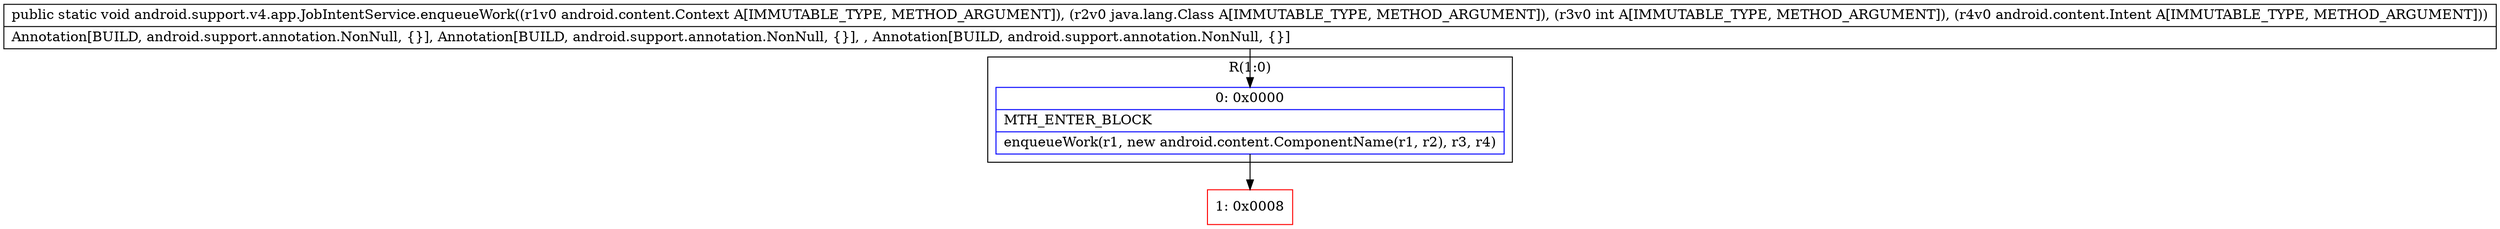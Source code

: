digraph "CFG forandroid.support.v4.app.JobIntentService.enqueueWork(Landroid\/content\/Context;Ljava\/lang\/Class;ILandroid\/content\/Intent;)V" {
subgraph cluster_Region_964343151 {
label = "R(1:0)";
node [shape=record,color=blue];
Node_0 [shape=record,label="{0\:\ 0x0000|MTH_ENTER_BLOCK\l|enqueueWork(r1, new android.content.ComponentName(r1, r2), r3, r4)\l}"];
}
Node_1 [shape=record,color=red,label="{1\:\ 0x0008}"];
MethodNode[shape=record,label="{public static void android.support.v4.app.JobIntentService.enqueueWork((r1v0 android.content.Context A[IMMUTABLE_TYPE, METHOD_ARGUMENT]), (r2v0 java.lang.Class A[IMMUTABLE_TYPE, METHOD_ARGUMENT]), (r3v0 int A[IMMUTABLE_TYPE, METHOD_ARGUMENT]), (r4v0 android.content.Intent A[IMMUTABLE_TYPE, METHOD_ARGUMENT]))  | Annotation[BUILD, android.support.annotation.NonNull, \{\}], Annotation[BUILD, android.support.annotation.NonNull, \{\}], , Annotation[BUILD, android.support.annotation.NonNull, \{\}]\l}"];
MethodNode -> Node_0;
Node_0 -> Node_1;
}

